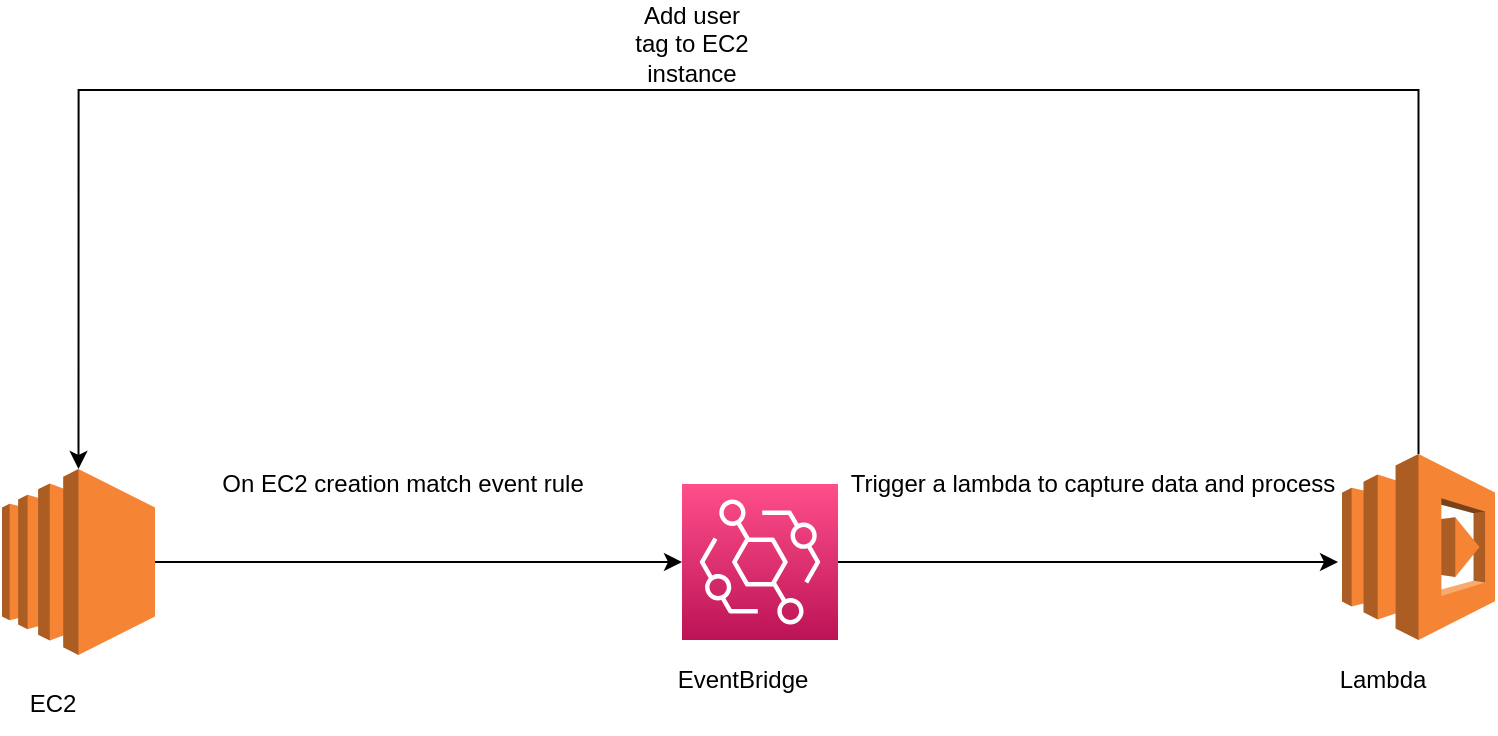 <mxfile version="21.6.7" type="github">
  <diagram name="Page-1" id="9sVOfhHkYw22SVsHzjD5">
    <mxGraphModel dx="1194" dy="552" grid="1" gridSize="10" guides="1" tooltips="1" connect="1" arrows="1" fold="1" page="1" pageScale="1" pageWidth="827" pageHeight="1169" math="0" shadow="0">
      <root>
        <mxCell id="0" />
        <mxCell id="1" parent="0" />
        <mxCell id="221UVbnK4NouI1JwhKZL-14" style="edgeStyle=orthogonalEdgeStyle;rounded=0;orthogonalLoop=1;jettySize=auto;html=1;entryX=0;entryY=0.5;entryDx=0;entryDy=0;entryPerimeter=0;" edge="1" parent="1" source="221UVbnK4NouI1JwhKZL-1" target="221UVbnK4NouI1JwhKZL-3">
          <mxGeometry relative="1" as="geometry" />
        </mxCell>
        <mxCell id="221UVbnK4NouI1JwhKZL-1" value="" style="outlineConnect=0;dashed=0;verticalLabelPosition=bottom;verticalAlign=top;align=center;html=1;shape=mxgraph.aws3.ec2;fillColor=#F58534;gradientColor=none;" vertex="1" parent="1">
          <mxGeometry x="60" y="407.5" width="76.5" height="93" as="geometry" />
        </mxCell>
        <mxCell id="221UVbnK4NouI1JwhKZL-18" style="edgeStyle=orthogonalEdgeStyle;rounded=0;orthogonalLoop=1;jettySize=auto;html=1;entryX=0.5;entryY=0;entryDx=0;entryDy=0;entryPerimeter=0;" edge="1" parent="1" source="221UVbnK4NouI1JwhKZL-2" target="221UVbnK4NouI1JwhKZL-1">
          <mxGeometry relative="1" as="geometry">
            <Array as="points">
              <mxPoint x="688" y="218" />
              <mxPoint x="148" y="218" />
            </Array>
          </mxGeometry>
        </mxCell>
        <mxCell id="221UVbnK4NouI1JwhKZL-2" value="" style="outlineConnect=0;dashed=0;verticalLabelPosition=bottom;verticalAlign=top;align=center;html=1;shape=mxgraph.aws3.lambda;fillColor=#F58534;gradientColor=none;" vertex="1" parent="1">
          <mxGeometry x="730" y="400" width="76.5" height="93" as="geometry" />
        </mxCell>
        <mxCell id="221UVbnK4NouI1JwhKZL-13" style="edgeStyle=orthogonalEdgeStyle;rounded=0;orthogonalLoop=1;jettySize=auto;html=1;entryX=-0.026;entryY=0.581;entryDx=0;entryDy=0;entryPerimeter=0;" edge="1" parent="1" source="221UVbnK4NouI1JwhKZL-3" target="221UVbnK4NouI1JwhKZL-2">
          <mxGeometry relative="1" as="geometry" />
        </mxCell>
        <mxCell id="221UVbnK4NouI1JwhKZL-3" value="" style="sketch=0;points=[[0,0,0],[0.25,0,0],[0.5,0,0],[0.75,0,0],[1,0,0],[0,1,0],[0.25,1,0],[0.5,1,0],[0.75,1,0],[1,1,0],[0,0.25,0],[0,0.5,0],[0,0.75,0],[1,0.25,0],[1,0.5,0],[1,0.75,0]];outlineConnect=0;fontColor=#232F3E;gradientColor=#FF4F8B;gradientDirection=north;fillColor=#BC1356;strokeColor=#ffffff;dashed=0;verticalLabelPosition=bottom;verticalAlign=top;align=center;html=1;fontSize=12;fontStyle=0;aspect=fixed;shape=mxgraph.aws4.resourceIcon;resIcon=mxgraph.aws4.eventbridge;" vertex="1" parent="1">
          <mxGeometry x="400" y="415" width="78" height="78" as="geometry" />
        </mxCell>
        <mxCell id="221UVbnK4NouI1JwhKZL-19" value="Add user tag to EC2 instance" style="text;html=1;strokeColor=none;fillColor=none;align=center;verticalAlign=middle;whiteSpace=wrap;rounded=0;" vertex="1" parent="1">
          <mxGeometry x="374.5" y="180" width="60" height="30" as="geometry" />
        </mxCell>
        <mxCell id="221UVbnK4NouI1JwhKZL-23" value="On EC2 creation match event rule" style="text;html=1;align=center;verticalAlign=middle;resizable=0;points=[];autosize=1;strokeColor=none;fillColor=none;" vertex="1" parent="1">
          <mxGeometry x="160" y="400" width="200" height="30" as="geometry" />
        </mxCell>
        <mxCell id="221UVbnK4NouI1JwhKZL-24" value="Trigger a lambda to capture data and process" style="text;html=1;align=center;verticalAlign=middle;resizable=0;points=[];autosize=1;strokeColor=none;fillColor=none;" vertex="1" parent="1">
          <mxGeometry x="470" y="400" width="270" height="30" as="geometry" />
        </mxCell>
        <mxCell id="221UVbnK4NouI1JwhKZL-25" value="EC2" style="text;html=1;align=center;verticalAlign=middle;resizable=0;points=[];autosize=1;strokeColor=none;fillColor=none;" vertex="1" parent="1">
          <mxGeometry x="60" y="510" width="50" height="30" as="geometry" />
        </mxCell>
        <mxCell id="221UVbnK4NouI1JwhKZL-26" value="EventBridge" style="text;html=1;align=center;verticalAlign=middle;resizable=0;points=[];autosize=1;strokeColor=none;fillColor=none;" vertex="1" parent="1">
          <mxGeometry x="385" y="498" width="90" height="30" as="geometry" />
        </mxCell>
        <mxCell id="221UVbnK4NouI1JwhKZL-27" value="Lambda" style="text;html=1;align=center;verticalAlign=middle;resizable=0;points=[];autosize=1;strokeColor=none;fillColor=none;" vertex="1" parent="1">
          <mxGeometry x="715" y="498" width="70" height="30" as="geometry" />
        </mxCell>
      </root>
    </mxGraphModel>
  </diagram>
</mxfile>
